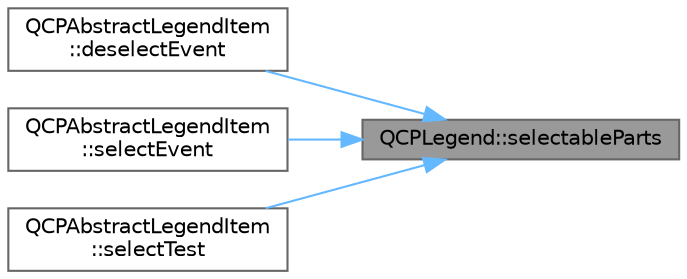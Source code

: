 digraph "QCPLegend::selectableParts"
{
 // LATEX_PDF_SIZE
  bgcolor="transparent";
  edge [fontname=Helvetica,fontsize=10,labelfontname=Helvetica,labelfontsize=10];
  node [fontname=Helvetica,fontsize=10,shape=box,height=0.2,width=0.4];
  rankdir="RL";
  Node1 [label="QCPLegend::selectableParts",height=0.2,width=0.4,color="gray40", fillcolor="grey60", style="filled", fontcolor="black",tooltip=" "];
  Node1 -> Node2 [dir="back",color="steelblue1",style="solid"];
  Node2 [label="QCPAbstractLegendItem\l::deselectEvent",height=0.2,width=0.4,color="grey40", fillcolor="white", style="filled",URL="$class_q_c_p_abstract_legend_item.html#aa1c0620558cc8e2a2e6fb7ab558f6097",tooltip=" "];
  Node1 -> Node3 [dir="back",color="steelblue1",style="solid"];
  Node3 [label="QCPAbstractLegendItem\l::selectEvent",height=0.2,width=0.4,color="grey40", fillcolor="white", style="filled",URL="$class_q_c_p_abstract_legend_item.html#a0081acfd8c4bb8ac4e9dcfe0f6c49b74",tooltip=" "];
  Node1 -> Node4 [dir="back",color="steelblue1",style="solid"];
  Node4 [label="QCPAbstractLegendItem\l::selectTest",height=0.2,width=0.4,color="grey40", fillcolor="white", style="filled",URL="$class_q_c_p_abstract_legend_item.html#a80ec112a6608fc39dbed56239849b187",tooltip=" "];
}
